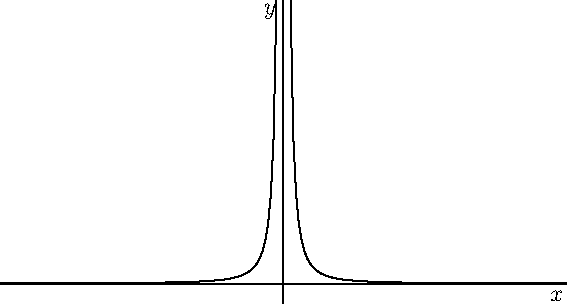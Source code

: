 size(10cm);

import graph;

xaxis("$x$");
yaxis("$y$");

real f1(real x) {return (1/x^2)/25;}

draw(graph(f1,-4,-0.1));

draw(graph(f1,0.1,4));
